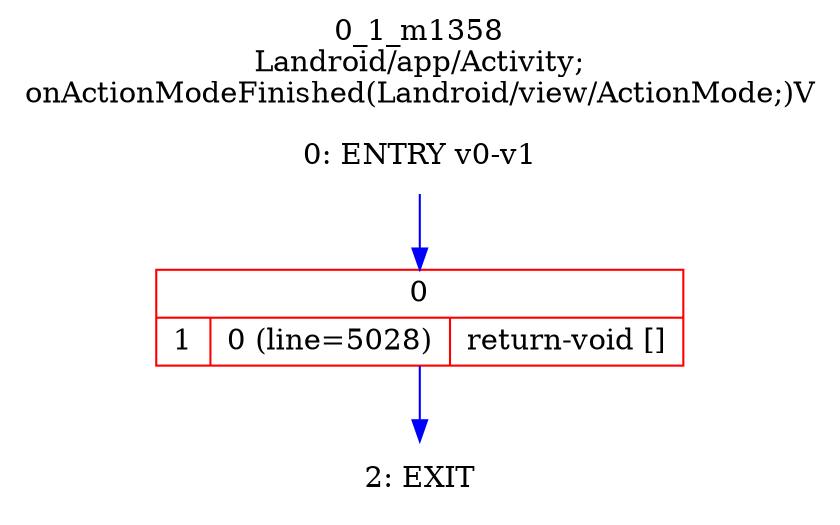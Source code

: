 digraph G {
rankdir=UD;
labelloc=t;
label="0_1_m1358\nLandroid/app/Activity;
onActionModeFinished(Landroid/view/ActionMode;)V";
0[label="0: ENTRY v0-v1",shape=plaintext];
1[label="{0|{1|0 (line=5028)|return-void []\l}}",shape=record, color=red];
2[label="2: EXIT",shape=plaintext];
0->1 [color=blue, fontcolor=blue,weight=100, taillabel=""];
1->2 [color=blue, fontcolor=blue,weight=100, taillabel=""];
}

